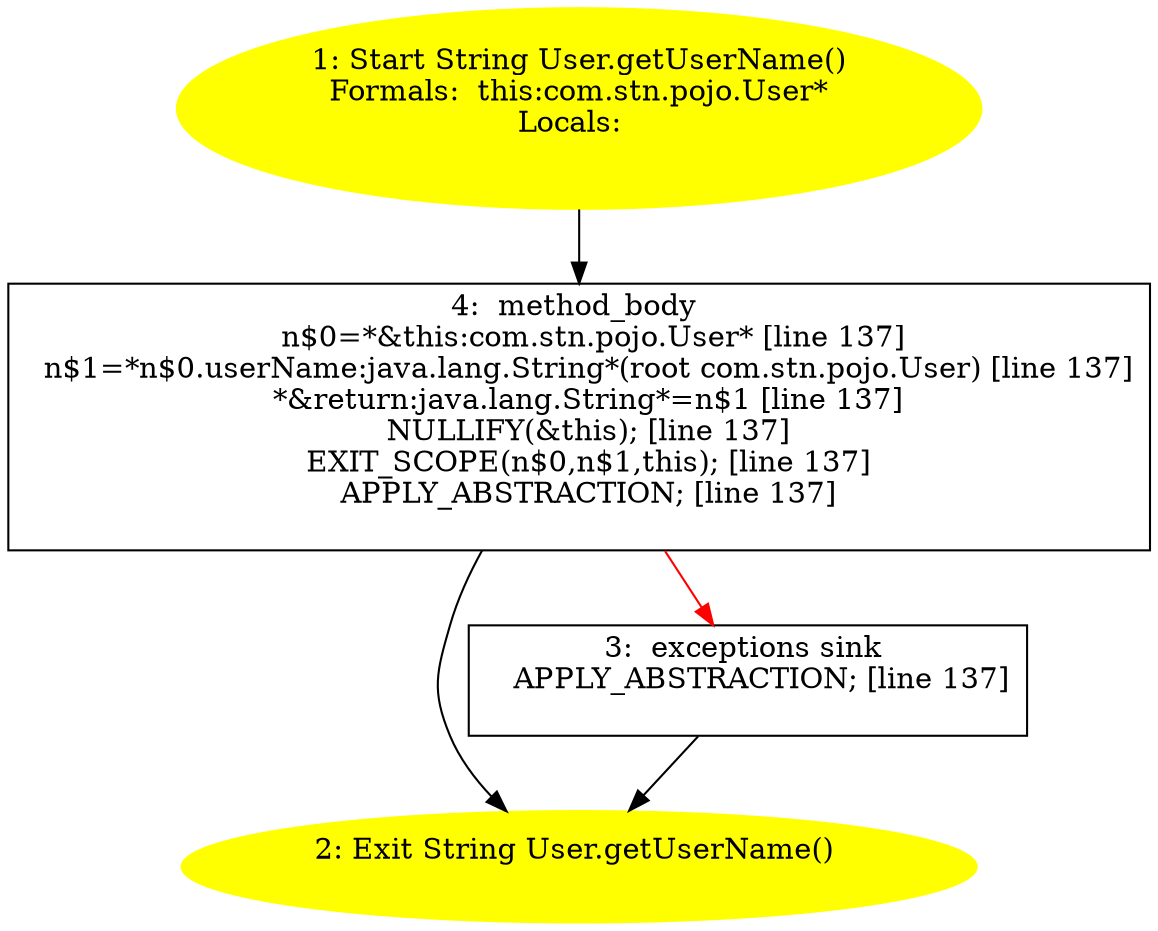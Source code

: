 /* @generated */
digraph cfg {
"com.stn.pojo.User.getUserName():java.lang.String.8e2c0fa917741e4307c8d029a4cc02ae_1" [label="1: Start String User.getUserName()\nFormals:  this:com.stn.pojo.User*\nLocals:  \n  " color=yellow style=filled]
	

	 "com.stn.pojo.User.getUserName():java.lang.String.8e2c0fa917741e4307c8d029a4cc02ae_1" -> "com.stn.pojo.User.getUserName():java.lang.String.8e2c0fa917741e4307c8d029a4cc02ae_4" ;
"com.stn.pojo.User.getUserName():java.lang.String.8e2c0fa917741e4307c8d029a4cc02ae_2" [label="2: Exit String User.getUserName() \n  " color=yellow style=filled]
	

"com.stn.pojo.User.getUserName():java.lang.String.8e2c0fa917741e4307c8d029a4cc02ae_3" [label="3:  exceptions sink \n   APPLY_ABSTRACTION; [line 137]\n " shape="box"]
	

	 "com.stn.pojo.User.getUserName():java.lang.String.8e2c0fa917741e4307c8d029a4cc02ae_3" -> "com.stn.pojo.User.getUserName():java.lang.String.8e2c0fa917741e4307c8d029a4cc02ae_2" ;
"com.stn.pojo.User.getUserName():java.lang.String.8e2c0fa917741e4307c8d029a4cc02ae_4" [label="4:  method_body \n   n$0=*&this:com.stn.pojo.User* [line 137]\n  n$1=*n$0.userName:java.lang.String*(root com.stn.pojo.User) [line 137]\n  *&return:java.lang.String*=n$1 [line 137]\n  NULLIFY(&this); [line 137]\n  EXIT_SCOPE(n$0,n$1,this); [line 137]\n  APPLY_ABSTRACTION; [line 137]\n " shape="box"]
	

	 "com.stn.pojo.User.getUserName():java.lang.String.8e2c0fa917741e4307c8d029a4cc02ae_4" -> "com.stn.pojo.User.getUserName():java.lang.String.8e2c0fa917741e4307c8d029a4cc02ae_2" ;
	 "com.stn.pojo.User.getUserName():java.lang.String.8e2c0fa917741e4307c8d029a4cc02ae_4" -> "com.stn.pojo.User.getUserName():java.lang.String.8e2c0fa917741e4307c8d029a4cc02ae_3" [color="red" ];
}
